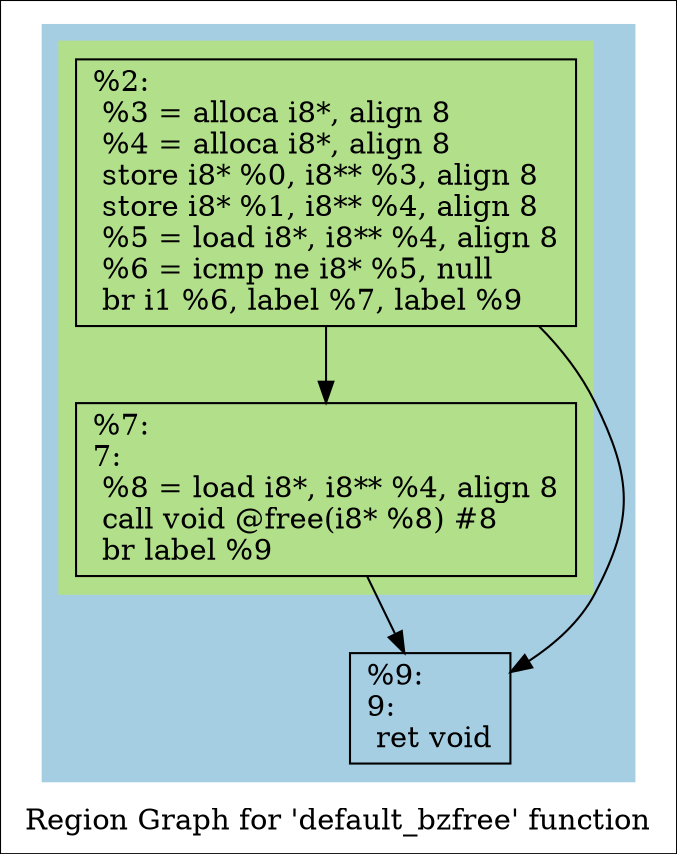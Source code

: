 digraph "Region Graph for 'default_bzfree' function" {
	label="Region Graph for 'default_bzfree' function";

	Node0x2ab68b0 [shape=record,label="{%2:\l  %3 = alloca i8*, align 8\l  %4 = alloca i8*, align 8\l  store i8* %0, i8** %3, align 8\l  store i8* %1, i8** %4, align 8\l  %5 = load i8*, i8** %4, align 8\l  %6 = icmp ne i8* %5, null\l  br i1 %6, label %7, label %9\l}"];
	Node0x2ab68b0 -> Node0x2a77ca0;
	Node0x2ab68b0 -> Node0x2ab4590;
	Node0x2a77ca0 [shape=record,label="{%7:\l7:                                                \l  %8 = load i8*, i8** %4, align 8\l  call void @free(i8* %8) #8\l  br label %9\l}"];
	Node0x2a77ca0 -> Node0x2ab4590;
	Node0x2ab4590 [shape=record,label="{%9:\l9:                                                \l  ret void\l}"];
	colorscheme = "paired12"
        subgraph cluster_0x2bc57b0 {
          label = "";
          style = filled;
          color = 1
          subgraph cluster_0x2b998c0 {
            label = "";
            style = filled;
            color = 3
            Node0x2ab68b0;
            Node0x2a77ca0;
          }
          Node0x2ab4590;
        }
}
